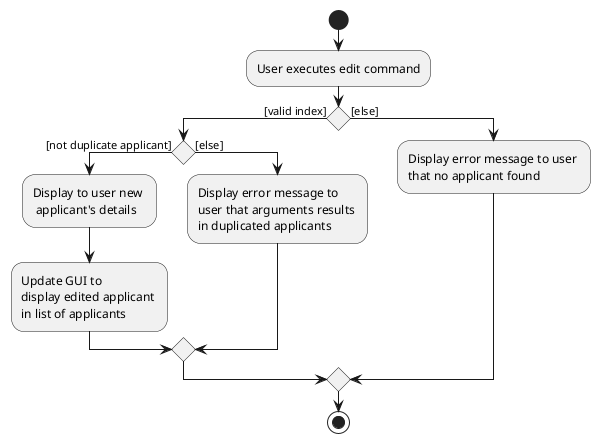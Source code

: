 @startuml
'https://plantuml.com/activity-diagram-beta

start
:User executes edit command;
if () then ([valid index])
    if () then ([not duplicate applicant])
    :Display to user new \n applicant's details;
    :Update GUI to \ndisplay edited applicant \nin list of applicants ;
    else ([else])
    :Display error message to \nuser that arguments results \nin duplicated applicants;
    endif
else ([else])
:Display error message to user \nthat no applicant found;
endif

stop

@enduml
